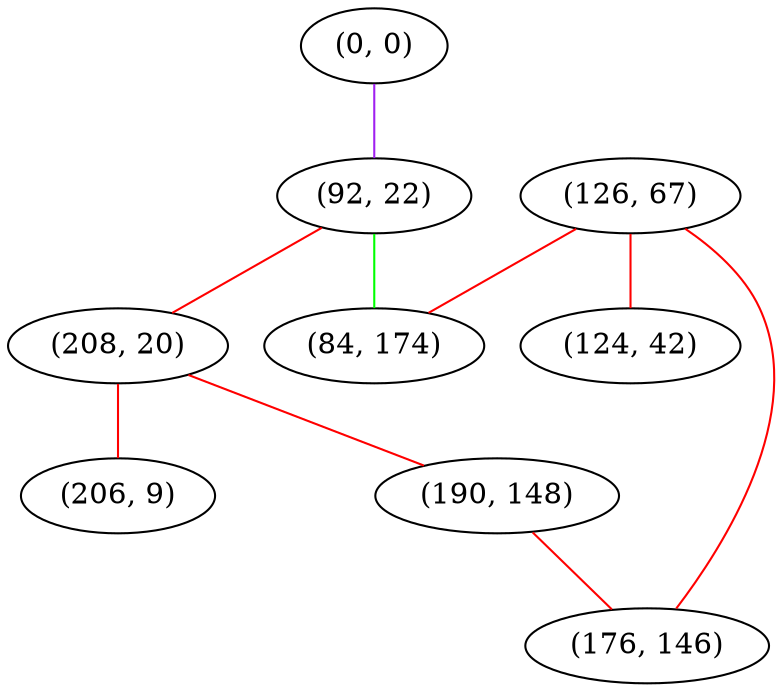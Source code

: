 graph "" {
"(0, 0)";
"(126, 67)";
"(124, 42)";
"(92, 22)";
"(84, 174)";
"(208, 20)";
"(206, 9)";
"(190, 148)";
"(176, 146)";
"(0, 0)" -- "(92, 22)"  [color=purple, key=0, weight=4];
"(126, 67)" -- "(124, 42)"  [color=red, key=0, weight=1];
"(126, 67)" -- "(84, 174)"  [color=red, key=0, weight=1];
"(126, 67)" -- "(176, 146)"  [color=red, key=0, weight=1];
"(92, 22)" -- "(84, 174)"  [color=green, key=0, weight=2];
"(92, 22)" -- "(208, 20)"  [color=red, key=0, weight=1];
"(208, 20)" -- "(190, 148)"  [color=red, key=0, weight=1];
"(208, 20)" -- "(206, 9)"  [color=red, key=0, weight=1];
"(190, 148)" -- "(176, 146)"  [color=red, key=0, weight=1];
}
